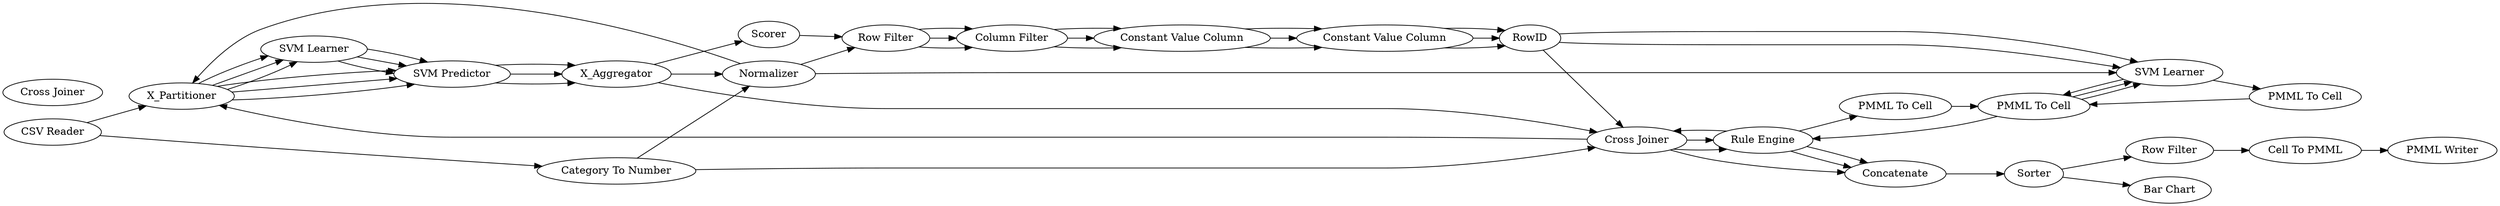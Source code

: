 digraph {
	2 [label=X_Partitioner]
	7 [label=X_Aggregator]
	31 [label="Decision Tree Learner"]
	32 [label="Decision Tree Predictor"]
	9 [label="Row Filter"]
	290 [label="Constant Value Column"]
	292 [label="Constant Value Column"]
	293 [label=RowID]
	294 [label="Column Filter"]
	28 [label="PMML To Cell"]
	33 [label="Decision Tree Learner"]
	34 [label="Rule Engine"]
	38 [label="Cross Joiner"]
	39 [label=Scorer]
	2 [label=X_Partitioner]
	7 [label=X_Aggregator]
	31 [label="RProp MLP Learner"]
	32 [label="MultiLayerPerceptron Predictor"]
	22 [label="PMML To Cell"]
	34 [label="Rule Engine"]
	35 [label="RProp MLP Learner"]
	9 [label="Row Filter"]
	290 [label="Constant Value Column"]
	292 [label="Constant Value Column"]
	293 [label=RowID]
	294 [label="Column Filter"]
	38 [label="Cross Joiner"]
	39 [label=Normalizer]
	40 [label=Scorer]
	2 [label=X_Partitioner]
	7 [label=X_Aggregator]
	31 [label="SVM Learner"]
	32 [label="SVM Predictor"]
	9 [label="Row Filter"]
	290 [label="Constant Value Column"]
	292 [label="Constant Value Column"]
	293 [label=RowID]
	294 [label="Column Filter"]
	33 [label="SVM Learner"]
	34 [label="PMML To Cell"]
	35 [label="Rule Engine"]
	39 [label="Cross Joiner"]
	40 [label=Normalizer]
	41 [label=Scorer]
	52 [label=Sorter]
	53 [label="Row Filter"]
	54 [label="Cell To PMML"]
	58 [label="Category To Number"]
	59 [label="Bar Chart"]
	60 [label=Concatenate]
	61 [label="PMML Writer"]
	62 [label="CSV Reader"]
	9 -> 294
	290 -> 292
	292 -> 293
	294 -> 290
	28 -> 34
	33 -> 28
	2 -> 32
	2 -> 31
	7 -> 39
	31 -> 32
	32 -> 7
	34 -> 33
	293 -> 33
	39 -> 35
	22 -> 34
	35 -> 22
	9 -> 294
	290 -> 292
	292 -> 293
	294 -> 290
	2 -> 32
	2 -> 31
	7 -> 40
	31 -> 32
	32 -> 7
	34 -> 33
	293 -> 33
	39 -> 35
	39 -> 2
	40 -> 9
	9 -> 294
	290 -> 292
	292 -> 293
	294 -> 290
	33 -> 34
	34 -> 35
	2 -> 32
	2 -> 31
	7 -> 41
	31 -> 32
	32 -> 7
	293 -> 39
	35 -> 39
	40 -> 2
	40 -> 33
	41 -> 9
	35 -> 60
	35 -> 60
	39 -> 60
	52 -> 53
	52 -> 59
	53 -> 54
	54 -> 61
	58 -> 39
	58 -> 40
	60 -> 52
	62 -> 58
	62 -> 2
	rankdir=LR
}
